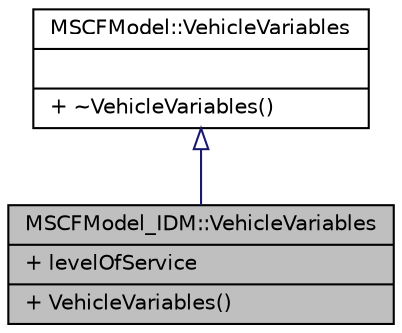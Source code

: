 digraph "MSCFModel_IDM::VehicleVariables"
{
  edge [fontname="Helvetica",fontsize="10",labelfontname="Helvetica",labelfontsize="10"];
  node [fontname="Helvetica",fontsize="10",shape=record];
  Node2 [label="{MSCFModel_IDM::VehicleVariables\n|+ levelOfService\l|+ VehicleVariables()\l}",height=0.2,width=0.4,color="black", fillcolor="grey75", style="filled", fontcolor="black"];
  Node3 -> Node2 [dir="back",color="midnightblue",fontsize="10",style="solid",arrowtail="onormal",fontname="Helvetica"];
  Node3 [label="{MSCFModel::VehicleVariables\n||+ ~VehicleVariables()\l}",height=0.2,width=0.4,color="black", fillcolor="white", style="filled",URL="$d0/de6/class_m_s_c_f_model_1_1_vehicle_variables.html"];
}
